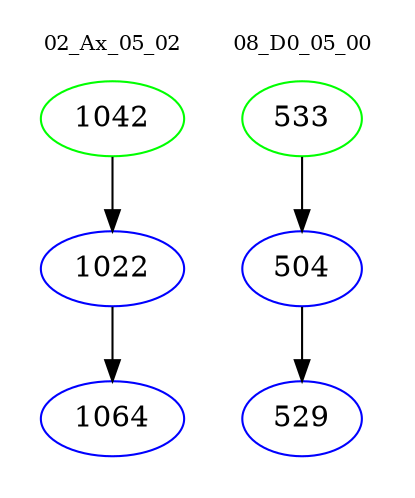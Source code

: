 digraph{
subgraph cluster_0 {
color = white
label = "02_Ax_05_02";
fontsize=10;
T0_1042 [label="1042", color="green"]
T0_1042 -> T0_1022 [color="black"]
T0_1022 [label="1022", color="blue"]
T0_1022 -> T0_1064 [color="black"]
T0_1064 [label="1064", color="blue"]
}
subgraph cluster_1 {
color = white
label = "08_D0_05_00";
fontsize=10;
T1_533 [label="533", color="green"]
T1_533 -> T1_504 [color="black"]
T1_504 [label="504", color="blue"]
T1_504 -> T1_529 [color="black"]
T1_529 [label="529", color="blue"]
}
}
